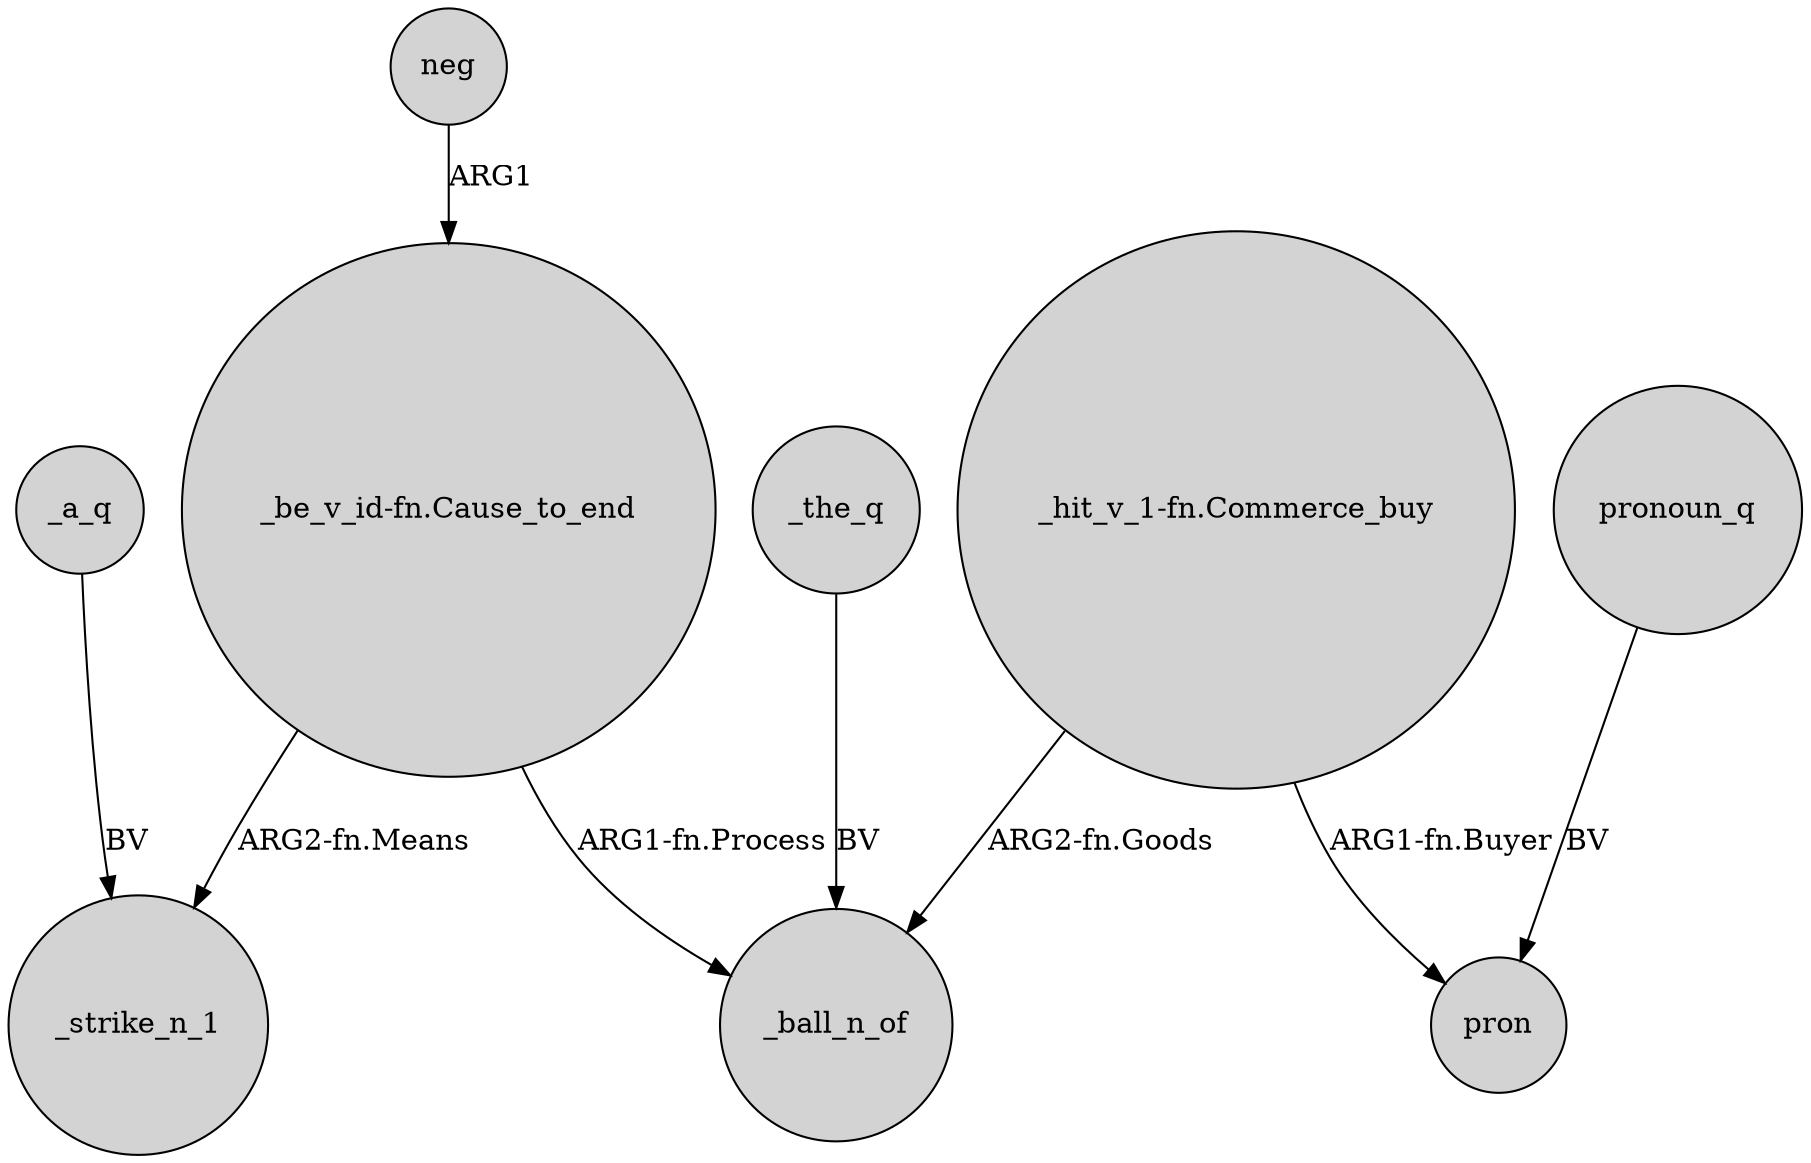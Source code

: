 digraph {
	node [shape=circle style=filled]
	"_hit_v_1-fn.Commerce_buy" -> _ball_n_of [label="ARG2-fn.Goods"]
	"_be_v_id-fn.Cause_to_end" -> _ball_n_of [label="ARG1-fn.Process"]
	_the_q -> _ball_n_of [label=BV]
	"_hit_v_1-fn.Commerce_buy" -> pron [label="ARG1-fn.Buyer"]
	"_be_v_id-fn.Cause_to_end" -> _strike_n_1 [label="ARG2-fn.Means"]
	pronoun_q -> pron [label=BV]
	_a_q -> _strike_n_1 [label=BV]
	neg -> "_be_v_id-fn.Cause_to_end" [label=ARG1]
}
